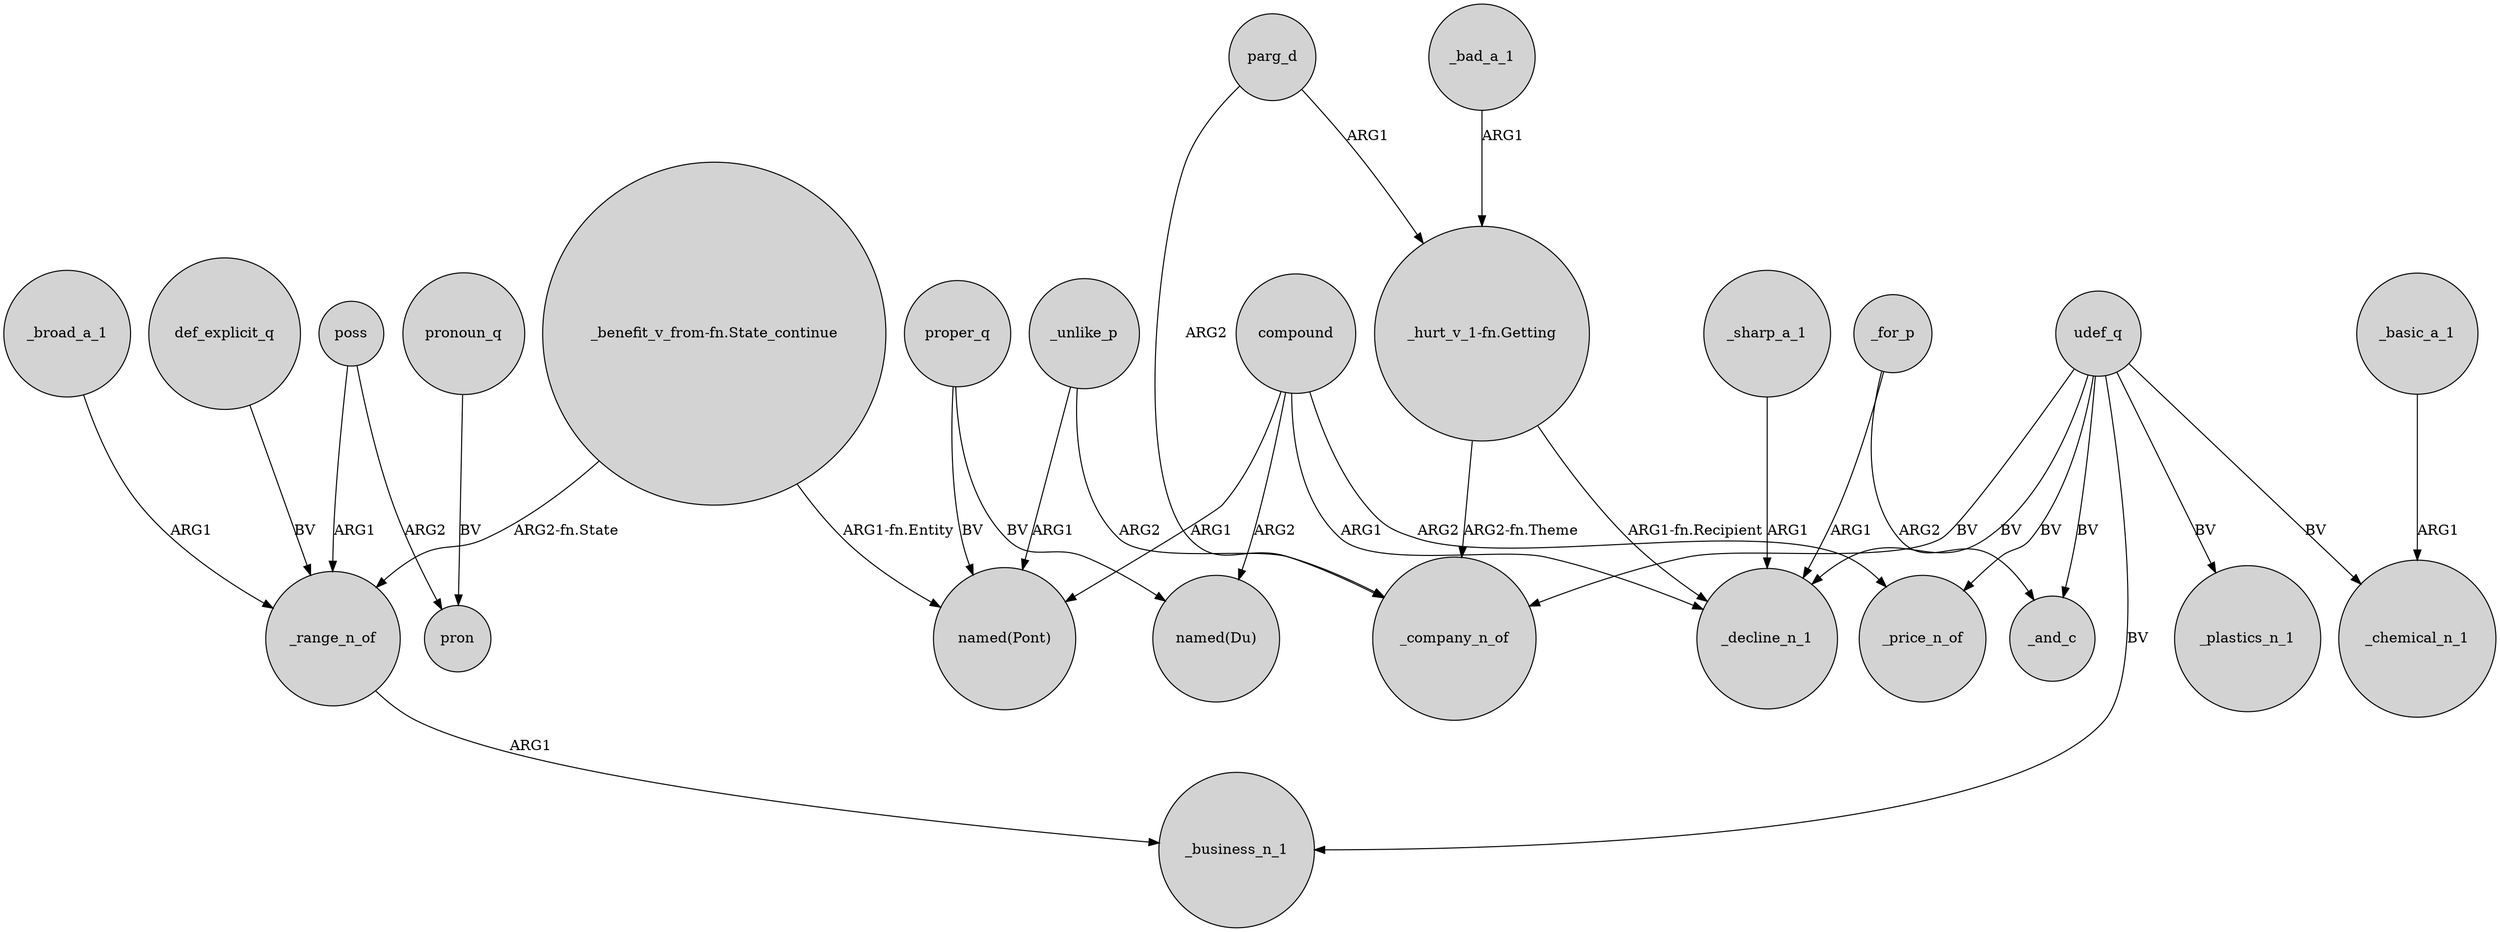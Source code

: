 digraph {
	node [shape=circle style=filled]
	compound -> "named(Du)" [label=ARG2]
	"_benefit_v_from-fn.State_continue" -> _range_n_of [label="ARG2-fn.State"]
	udef_q -> _decline_n_1 [label=BV]
	udef_q -> _price_n_of [label=BV]
	proper_q -> "named(Du)" [label=BV]
	_bad_a_1 -> "_hurt_v_1-fn.Getting" [label=ARG1]
	parg_d -> _company_n_of [label=ARG2]
	udef_q -> _and_c [label=BV]
	udef_q -> _business_n_1 [label=BV]
	udef_q -> _chemical_n_1 [label=BV]
	compound -> _decline_n_1 [label=ARG1]
	compound -> "named(Pont)" [label=ARG1]
	pronoun_q -> pron [label=BV]
	proper_q -> "named(Pont)" [label=BV]
	poss -> pron [label=ARG2]
	udef_q -> _plastics_n_1 [label=BV]
	"_benefit_v_from-fn.State_continue" -> "named(Pont)" [label="ARG1-fn.Entity"]
	parg_d -> "_hurt_v_1-fn.Getting" [label=ARG1]
	compound -> _price_n_of [label=ARG2]
	_sharp_a_1 -> _decline_n_1 [label=ARG1]
	_for_p -> _decline_n_1 [label=ARG1]
	_range_n_of -> _business_n_1 [label=ARG1]
	udef_q -> _company_n_of [label=BV]
	_unlike_p -> "named(Pont)" [label=ARG1]
	_basic_a_1 -> _chemical_n_1 [label=ARG1]
	def_explicit_q -> _range_n_of [label=BV]
	poss -> _range_n_of [label=ARG1]
	_unlike_p -> _company_n_of [label=ARG2]
	_broad_a_1 -> _range_n_of [label=ARG1]
	"_hurt_v_1-fn.Getting" -> _decline_n_1 [label="ARG1-fn.Recipient"]
	"_hurt_v_1-fn.Getting" -> _company_n_of [label="ARG2-fn.Theme"]
	_for_p -> _and_c [label=ARG2]
}
